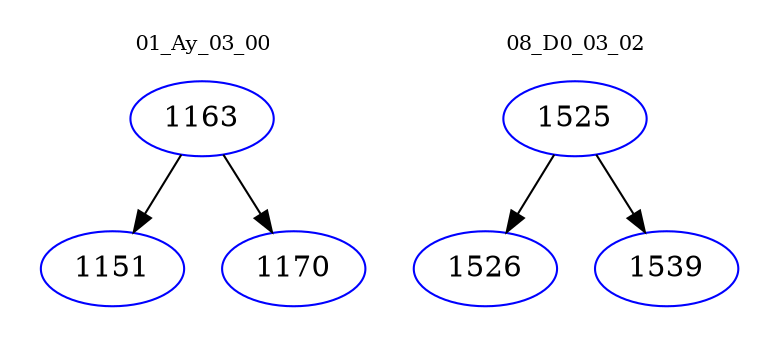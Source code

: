 digraph{
subgraph cluster_0 {
color = white
label = "01_Ay_03_00";
fontsize=10;
T0_1163 [label="1163", color="blue"]
T0_1163 -> T0_1151 [color="black"]
T0_1151 [label="1151", color="blue"]
T0_1163 -> T0_1170 [color="black"]
T0_1170 [label="1170", color="blue"]
}
subgraph cluster_1 {
color = white
label = "08_D0_03_02";
fontsize=10;
T1_1525 [label="1525", color="blue"]
T1_1525 -> T1_1526 [color="black"]
T1_1526 [label="1526", color="blue"]
T1_1525 -> T1_1539 [color="black"]
T1_1539 [label="1539", color="blue"]
}
}
